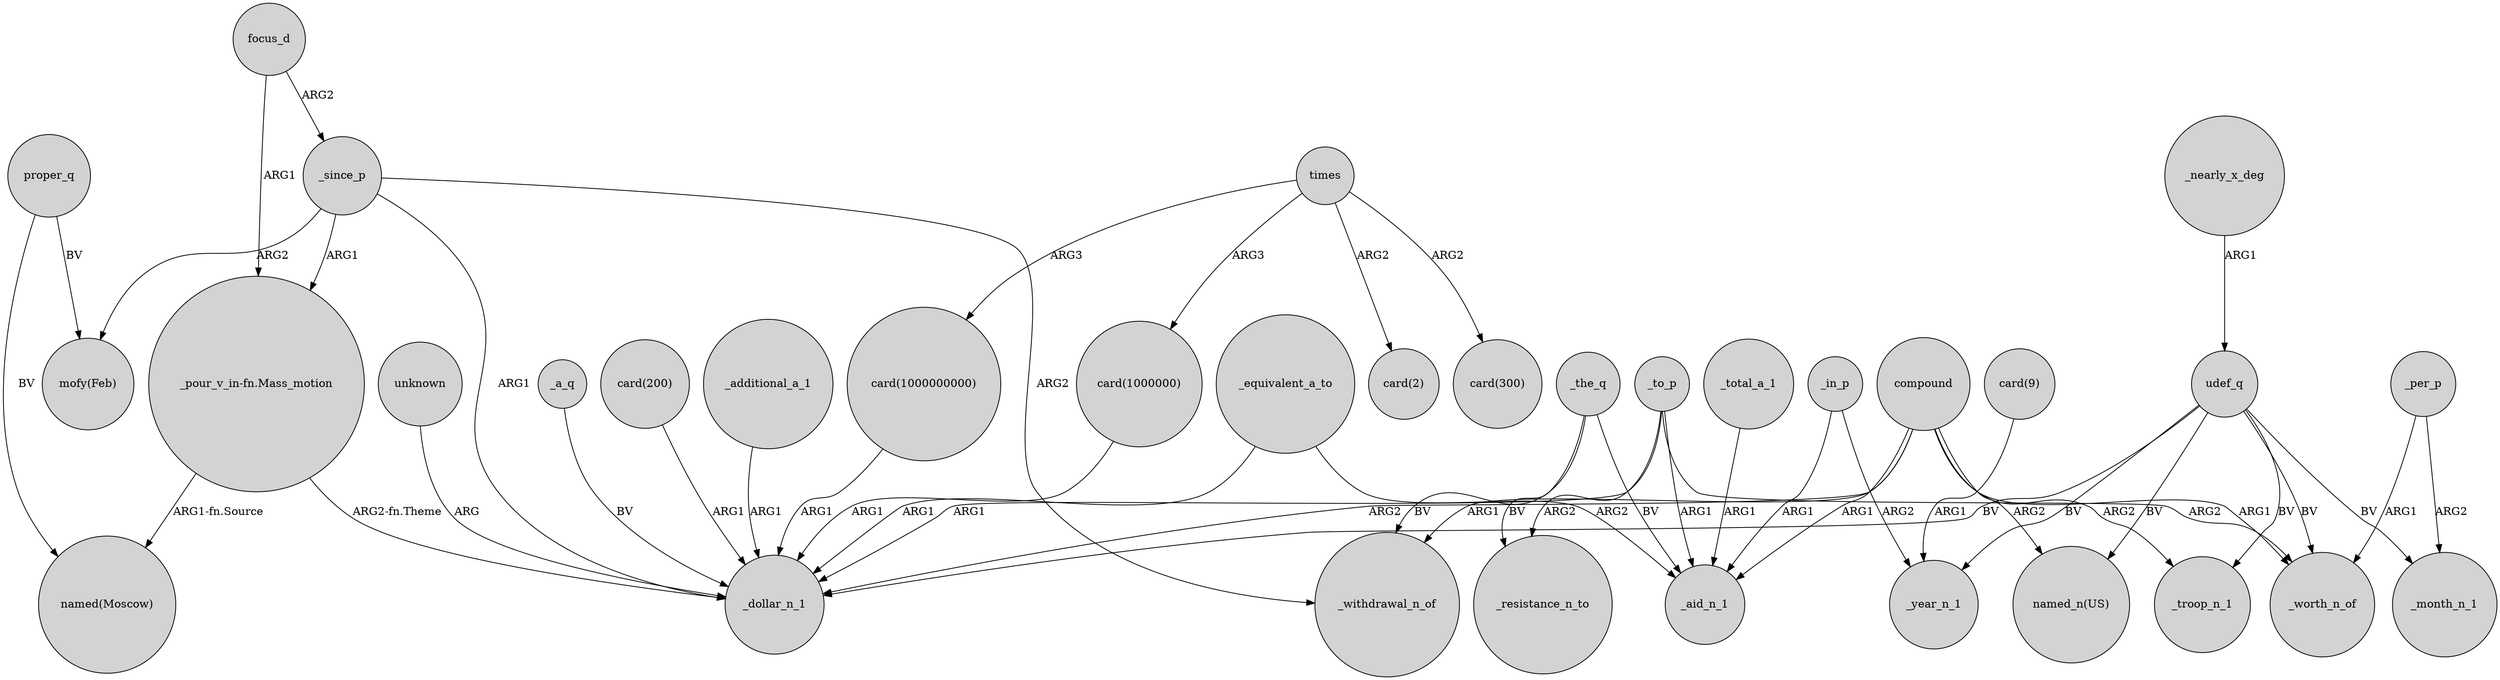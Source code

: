 digraph {
	node [shape=circle style=filled]
	focus_d -> _since_p [label=ARG2]
	_additional_a_1 -> _dollar_n_1 [label=ARG1]
	proper_q -> "named(Moscow)" [label=BV]
	"card(1000000)" -> _dollar_n_1 [label=ARG1]
	udef_q -> "named_n(US)" [label=BV]
	_in_p -> _year_n_1 [label=ARG2]
	_the_q -> _withdrawal_n_of [label=BV]
	_since_p -> _withdrawal_n_of [label=ARG2]
	_to_p -> _worth_n_of [label=ARG2]
	_in_p -> _aid_n_1 [label=ARG1]
	unknown -> _dollar_n_1 [label=ARG]
	"_pour_v_in-fn.Mass_motion" -> "named(Moscow)" [label="ARG1-fn.Source"]
	_the_q -> _resistance_n_to [label=BV]
	compound -> _withdrawal_n_of [label=ARG1]
	"card(9)" -> _year_n_1 [label=ARG1]
	times -> "card(300)" [label=ARG2]
	"card(200)" -> _dollar_n_1 [label=ARG1]
	udef_q -> _month_n_1 [label=BV]
	_since_p -> _dollar_n_1 [label=ARG1]
	compound -> "named_n(US)" [label=ARG2]
	_a_q -> _dollar_n_1 [label=BV]
	compound -> _aid_n_1 [label=ARG1]
	compound -> _worth_n_of [label=ARG1]
	times -> "card(1000000000)" [label=ARG3]
	_total_a_1 -> _aid_n_1 [label=ARG1]
	focus_d -> "_pour_v_in-fn.Mass_motion" [label=ARG1]
	times -> "card(1000000)" [label=ARG3]
	proper_q -> "mofy(Feb)" [label=BV]
	"_pour_v_in-fn.Mass_motion" -> _dollar_n_1 [label="ARG2-fn.Theme"]
	_to_p -> _dollar_n_1 [label=ARG1]
	_nearly_x_deg -> udef_q [label=ARG1]
	udef_q -> _troop_n_1 [label=BV]
	_since_p -> "_pour_v_in-fn.Mass_motion" [label=ARG1]
	_to_p -> _aid_n_1 [label=ARG1]
	times -> "card(2)" [label=ARG2]
	_equivalent_a_to -> _aid_n_1 [label=ARG2]
	compound -> _troop_n_1 [label=ARG2]
	_to_p -> _resistance_n_to [label=ARG2]
	udef_q -> _year_n_1 [label=BV]
	_the_q -> _aid_n_1 [label=BV]
	"card(1000000000)" -> _dollar_n_1 [label=ARG1]
	_per_p -> _worth_n_of [label=ARG1]
	compound -> _dollar_n_1 [label=ARG2]
	_per_p -> _month_n_1 [label=ARG2]
	_since_p -> "mofy(Feb)" [label=ARG2]
	udef_q -> _dollar_n_1 [label=BV]
	_equivalent_a_to -> _dollar_n_1 [label=ARG1]
	udef_q -> _worth_n_of [label=BV]
}
